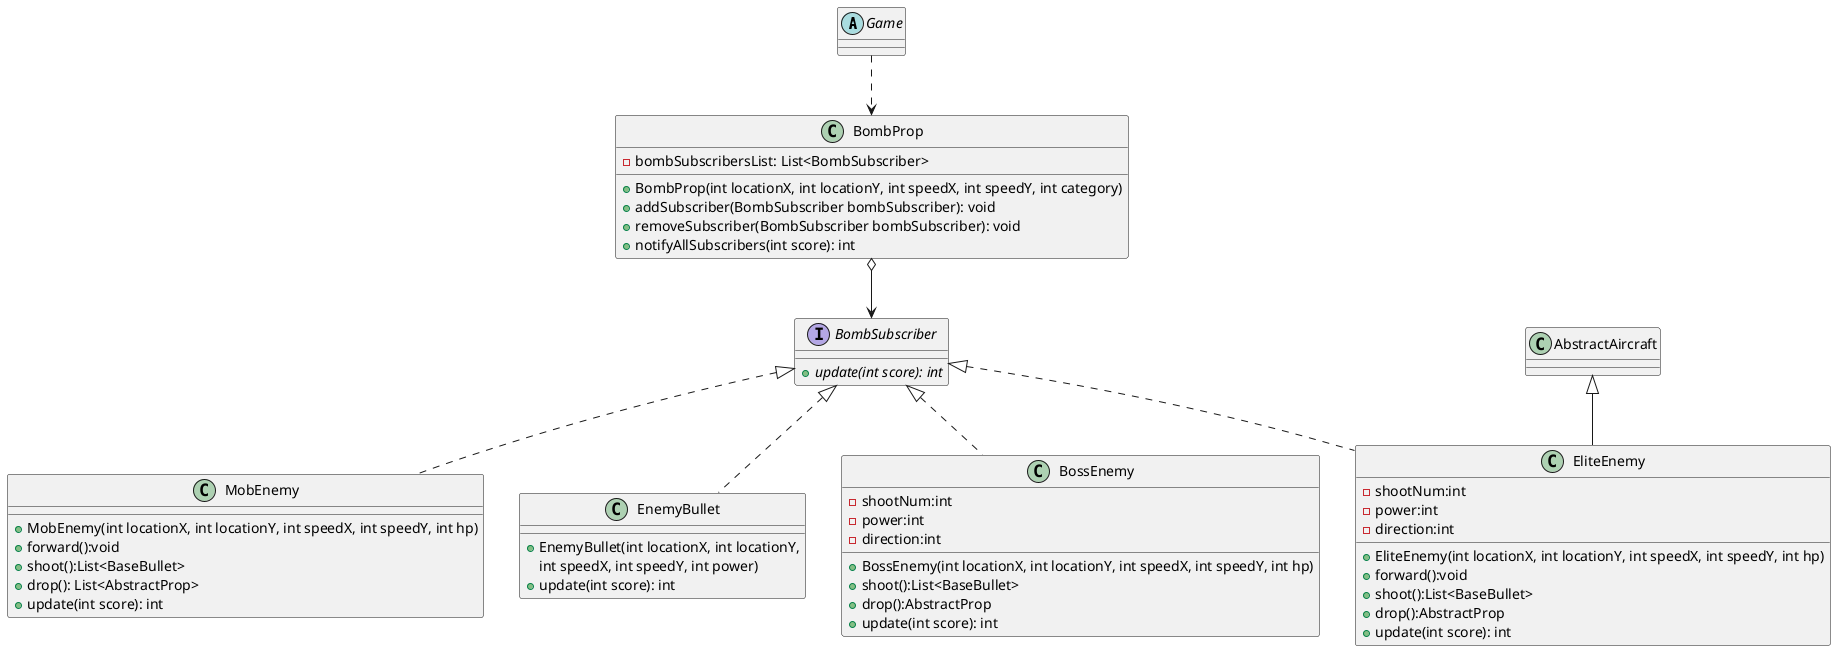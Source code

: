 @startuml
abstract class Game

class BombProp{
    - bombSubscribersList: List<BombSubscriber>
    + BombProp(int locationX, int locationY, int speedX, int speedY, int category)
    + addSubscriber(BombSubscriber bombSubscriber): void
    + removeSubscriber(BombSubscriber bombSubscriber): void
    + notifyAllSubscribers(int score): int
}

interface BombSubscriber{
    +{abstract} update(int score): int
}

class MobEnemy {
    + MobEnemy(int locationX, int locationY, int speedX, int speedY, int hp)
    + forward():void
    + shoot():List<BaseBullet>
    + drop(): List<AbstractProp>
    + update(int score): int
}

class EnemyBullet {
    + EnemyBullet(int locationX, int locationY,
     int speedX, int speedY, int power)
     + update(int score): int
}

class EliteEnemy{
    - shootNum:int
    - power:int
    - direction:int
    + EliteEnemy(int locationX, int locationY, int speedX, int speedY, int hp)
    + forward():void
    + shoot():List<BaseBullet>
    + drop():AbstractProp
    + update(int score): int
}
AbstractAircraft <|-- EliteEnemy

class BossEnemy{
    - shootNum:int
    - power:int
    - direction:int
    + BossEnemy(int locationX, int locationY, int speedX, int speedY, int hp)
    + shoot():List<BaseBullet>
    + drop():AbstractProp
    + update(int score): int
}

Game ..> BombProp
BombProp o--> BombSubscriber
BombSubscriber <|.. EnemyBullet
BombSubscriber <|.. MobEnemy
BombSubscriber <|.. EliteEnemy
BombSubscriber <|.. BossEnemy


@enduml